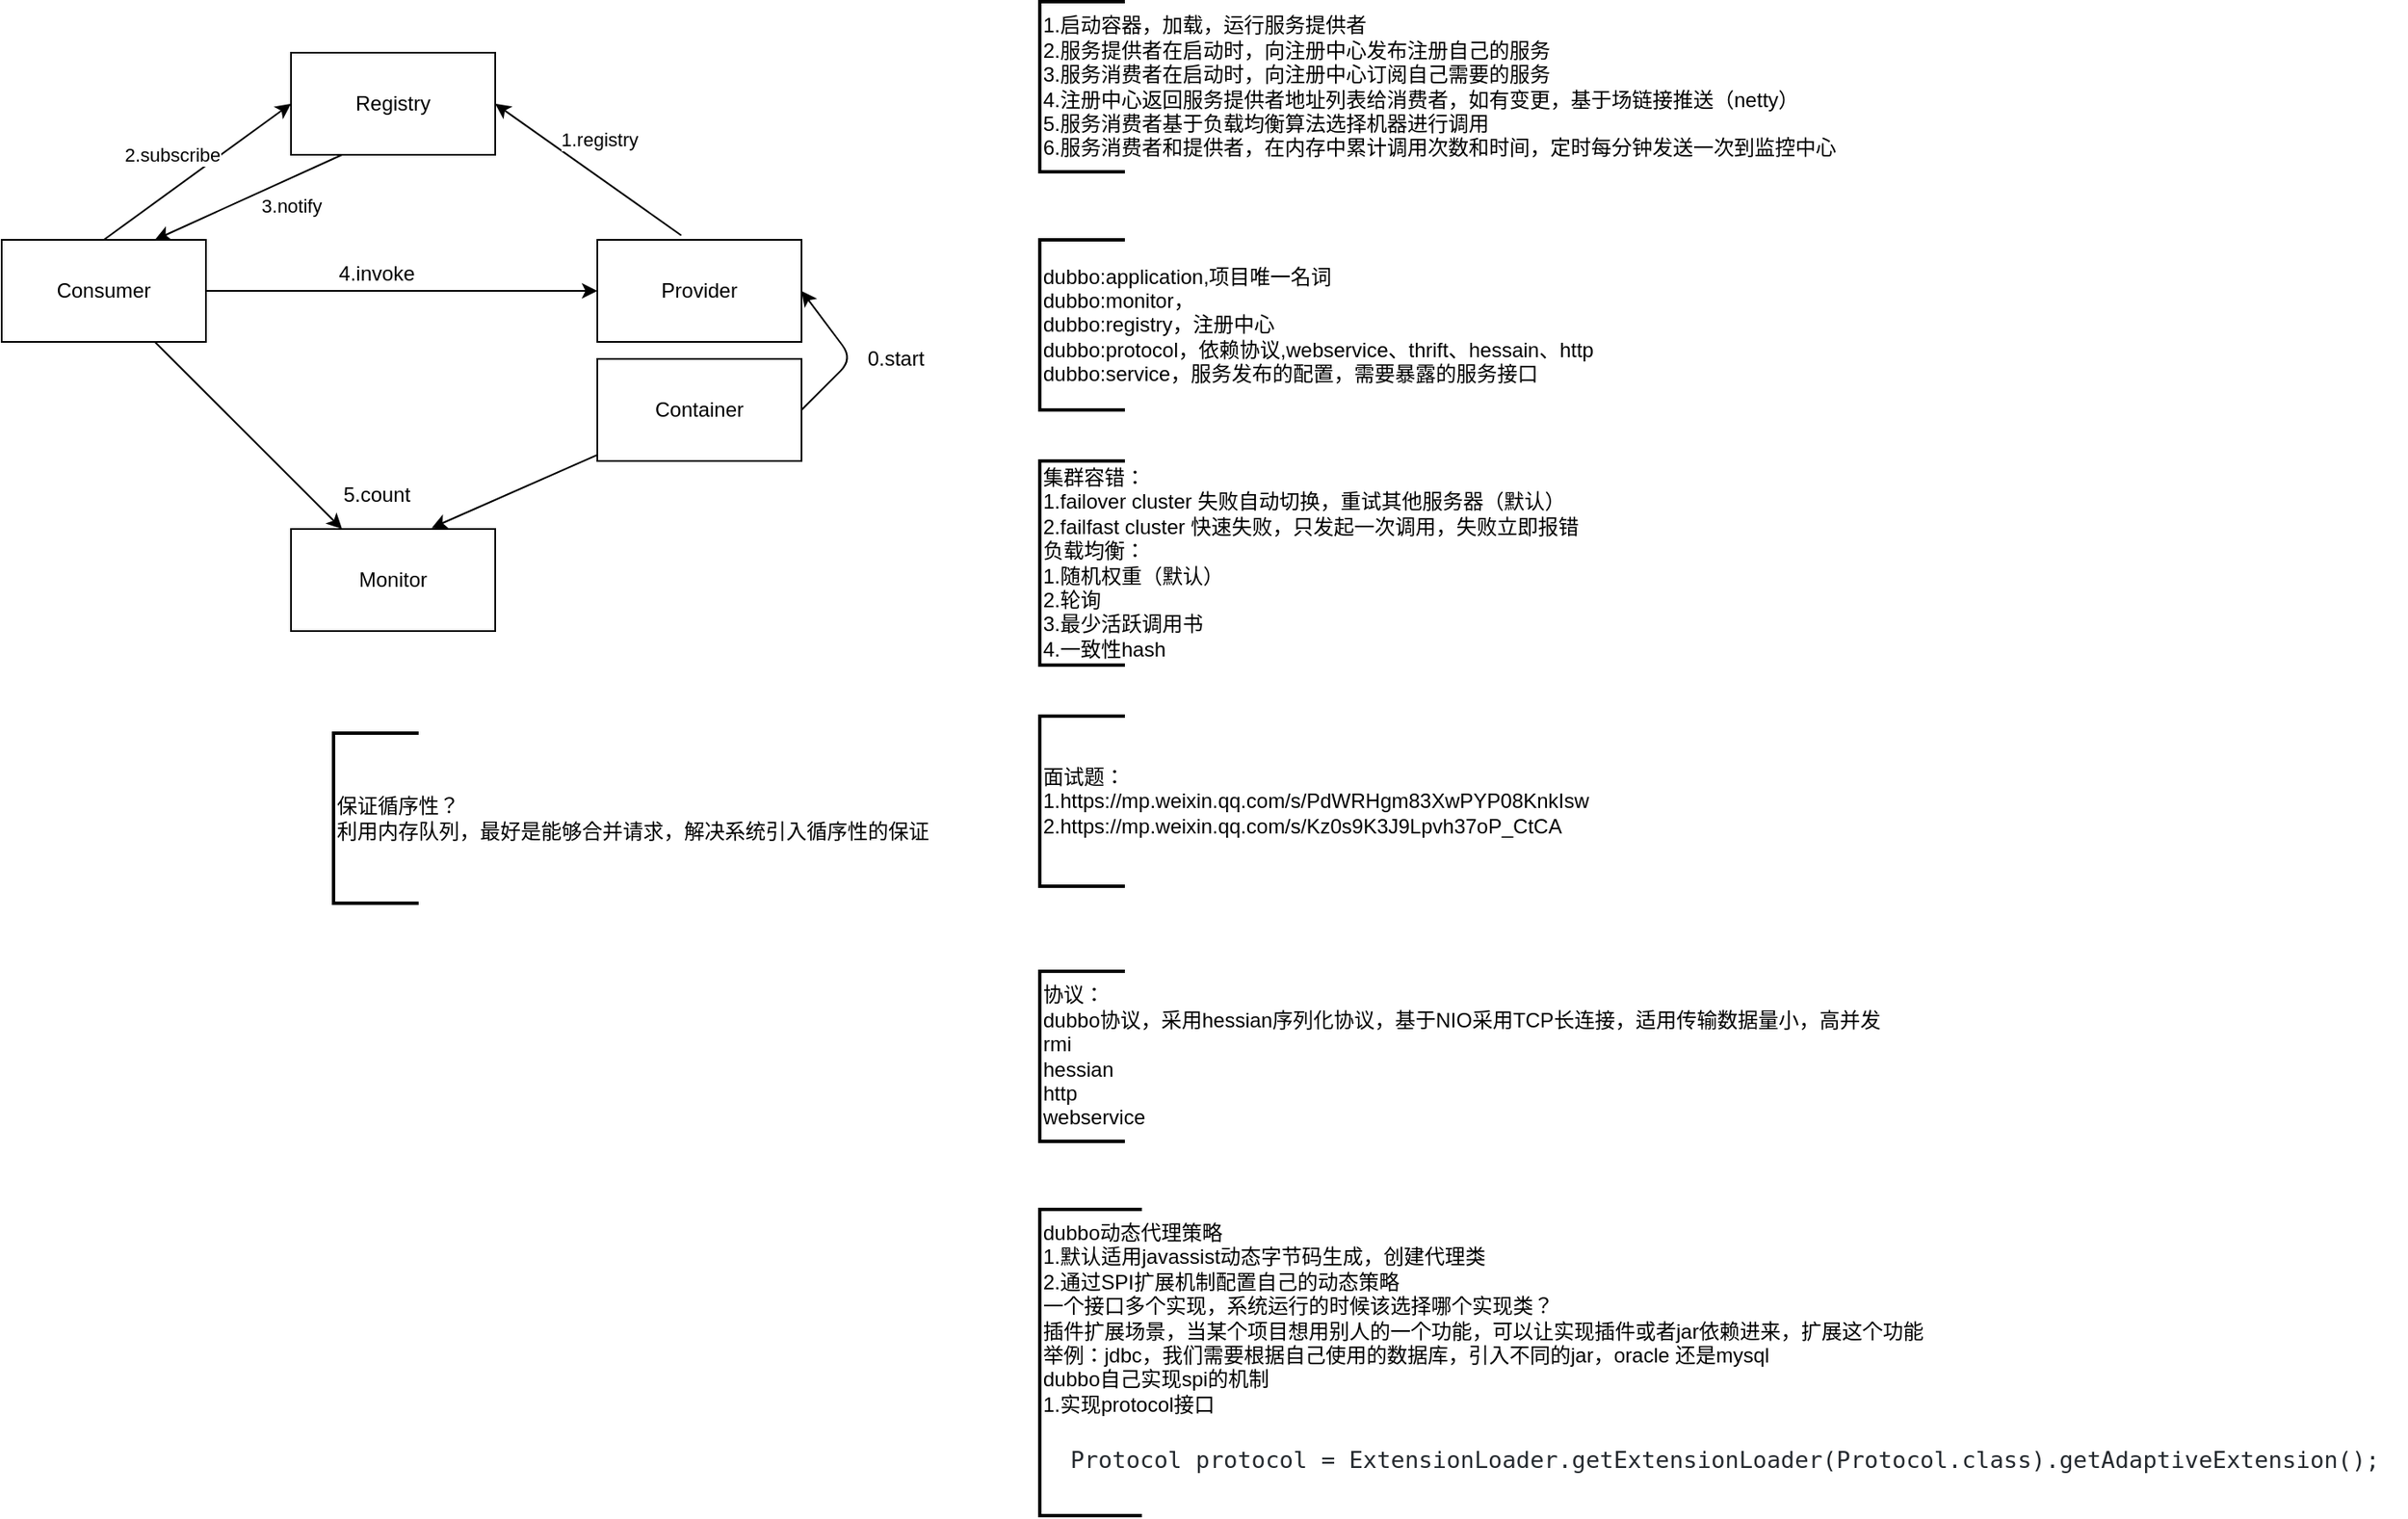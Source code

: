 <mxfile version="14.1.9" type="github">
  <diagram id="-2vOlbCm5UK6GnXF7qmE" name="Page-1">
    <mxGraphModel dx="652" dy="391" grid="1" gridSize="10" guides="1" tooltips="1" connect="1" arrows="1" fold="1" page="1" pageScale="1" pageWidth="827" pageHeight="1169" math="0" shadow="0">
      <root>
        <mxCell id="0" />
        <mxCell id="1" parent="0" />
        <mxCell id="QzGgwSaGUs0cwAOd74rH-1" value="Registry" style="rounded=0;whiteSpace=wrap;html=1;" parent="1" vertex="1">
          <mxGeometry x="330" y="70" width="120" height="60" as="geometry" />
        </mxCell>
        <mxCell id="QzGgwSaGUs0cwAOd74rH-14" style="edgeStyle=none;rounded=0;orthogonalLoop=1;jettySize=auto;html=1;" parent="1" source="QzGgwSaGUs0cwAOd74rH-2" target="QzGgwSaGUs0cwAOd74rH-3" edge="1">
          <mxGeometry relative="1" as="geometry" />
        </mxCell>
        <mxCell id="QzGgwSaGUs0cwAOd74rH-16" style="edgeStyle=none;rounded=0;orthogonalLoop=1;jettySize=auto;html=1;" parent="1" source="QzGgwSaGUs0cwAOd74rH-2" target="QzGgwSaGUs0cwAOd74rH-4" edge="1">
          <mxGeometry relative="1" as="geometry" />
        </mxCell>
        <mxCell id="QzGgwSaGUs0cwAOd74rH-2" value="Consumer" style="rounded=0;whiteSpace=wrap;html=1;" parent="1" vertex="1">
          <mxGeometry x="160" y="180" width="120" height="60" as="geometry" />
        </mxCell>
        <mxCell id="QzGgwSaGUs0cwAOd74rH-3" value="Provider" style="rounded=0;whiteSpace=wrap;html=1;" parent="1" vertex="1">
          <mxGeometry x="510" y="180" width="120" height="60" as="geometry" />
        </mxCell>
        <mxCell id="QzGgwSaGUs0cwAOd74rH-4" value="Monitor" style="rounded=0;whiteSpace=wrap;html=1;" parent="1" vertex="1">
          <mxGeometry x="330" y="350" width="120" height="60" as="geometry" />
        </mxCell>
        <mxCell id="QzGgwSaGUs0cwAOd74rH-17" style="edgeStyle=none;rounded=0;orthogonalLoop=1;jettySize=auto;html=1;entryX=0.689;entryY=-0.011;entryDx=0;entryDy=0;entryPerimeter=0;" parent="1" source="QzGgwSaGUs0cwAOd74rH-5" target="QzGgwSaGUs0cwAOd74rH-4" edge="1">
          <mxGeometry relative="1" as="geometry" />
        </mxCell>
        <mxCell id="QzGgwSaGUs0cwAOd74rH-5" value="Container" style="rounded=0;whiteSpace=wrap;html=1;" parent="1" vertex="1">
          <mxGeometry x="510" y="250" width="120" height="60" as="geometry" />
        </mxCell>
        <mxCell id="QzGgwSaGUs0cwAOd74rH-6" value="" style="endArrow=classic;html=1;entryX=1;entryY=0.5;entryDx=0;entryDy=0;exitX=0.411;exitY=-0.044;exitDx=0;exitDy=0;exitPerimeter=0;" parent="1" source="QzGgwSaGUs0cwAOd74rH-3" target="QzGgwSaGUs0cwAOd74rH-1" edge="1">
          <mxGeometry width="50" height="50" relative="1" as="geometry">
            <mxPoint x="520" y="200" as="sourcePoint" />
            <mxPoint x="570" y="150" as="targetPoint" />
          </mxGeometry>
        </mxCell>
        <mxCell id="QzGgwSaGUs0cwAOd74rH-7" value="1.registry" style="edgeLabel;html=1;align=center;verticalAlign=middle;resizable=0;points=[];" parent="QzGgwSaGUs0cwAOd74rH-6" vertex="1" connectable="0">
          <mxGeometry x="0.263" y="-1" relative="1" as="geometry">
            <mxPoint x="19.49" y="-7.44" as="offset" />
          </mxGeometry>
        </mxCell>
        <mxCell id="QzGgwSaGUs0cwAOd74rH-8" value="2.subscribe" style="endArrow=classic;html=1;exitX=0.5;exitY=0;exitDx=0;exitDy=0;" parent="1" source="QzGgwSaGUs0cwAOd74rH-2" edge="1">
          <mxGeometry x="-0.092" y="17" width="50" height="50" relative="1" as="geometry">
            <mxPoint x="280" y="150" as="sourcePoint" />
            <mxPoint x="330" y="100" as="targetPoint" />
            <mxPoint as="offset" />
          </mxGeometry>
        </mxCell>
        <mxCell id="QzGgwSaGUs0cwAOd74rH-10" value="" style="endArrow=classic;html=1;entryX=0.75;entryY=0;entryDx=0;entryDy=0;exitX=0.25;exitY=1;exitDx=0;exitDy=0;" parent="1" source="QzGgwSaGUs0cwAOd74rH-1" target="QzGgwSaGUs0cwAOd74rH-2" edge="1">
          <mxGeometry width="50" height="50" relative="1" as="geometry">
            <mxPoint x="330" y="200" as="sourcePoint" />
            <mxPoint x="380" y="150" as="targetPoint" />
          </mxGeometry>
        </mxCell>
        <mxCell id="QzGgwSaGUs0cwAOd74rH-11" value="3.notify" style="edgeLabel;html=1;align=center;verticalAlign=middle;resizable=0;points=[];" parent="QzGgwSaGUs0cwAOd74rH-10" vertex="1" connectable="0">
          <mxGeometry x="-0.24" y="1" relative="1" as="geometry">
            <mxPoint x="11.46" y="10.05" as="offset" />
          </mxGeometry>
        </mxCell>
        <mxCell id="QzGgwSaGUs0cwAOd74rH-12" value="" style="endArrow=classic;html=1;exitX=1;exitY=0.5;exitDx=0;exitDy=0;entryX=1;entryY=0.5;entryDx=0;entryDy=0;" parent="1" source="QzGgwSaGUs0cwAOd74rH-5" target="QzGgwSaGUs0cwAOd74rH-3" edge="1">
          <mxGeometry width="50" height="50" relative="1" as="geometry">
            <mxPoint x="650" y="310" as="sourcePoint" />
            <mxPoint x="700" y="260" as="targetPoint" />
            <Array as="points">
              <mxPoint x="660" y="250" />
            </Array>
          </mxGeometry>
        </mxCell>
        <mxCell id="QzGgwSaGUs0cwAOd74rH-13" value="0.start" style="text;html=1;align=center;verticalAlign=middle;resizable=0;points=[];autosize=1;" parent="1" vertex="1">
          <mxGeometry x="660" y="240" width="50" height="20" as="geometry" />
        </mxCell>
        <mxCell id="QzGgwSaGUs0cwAOd74rH-15" value="4.invoke" style="text;html=1;align=center;verticalAlign=middle;resizable=0;points=[];autosize=1;" parent="1" vertex="1">
          <mxGeometry x="350" y="190" width="60" height="20" as="geometry" />
        </mxCell>
        <mxCell id="QzGgwSaGUs0cwAOd74rH-18" value="5.count" style="text;html=1;align=center;verticalAlign=middle;resizable=0;points=[];autosize=1;" parent="1" vertex="1">
          <mxGeometry x="355" y="320" width="50" height="20" as="geometry" />
        </mxCell>
        <mxCell id="QzGgwSaGUs0cwAOd74rH-20" value="1.启动容器，加载，运行服务提供者&lt;br&gt;2.服务提供者在启动时，向注册中心发布注册自己的服务&lt;br&gt;3.服务消费者在启动时，向注册中心订阅自己需要的服务&lt;br&gt;4.注册中心返回服务提供者地址列表给消费者，如有变更，基于场链接推送（netty）&lt;br&gt;5.服务消费者基于负载均衡算法选择机器进行调用&lt;br&gt;6.服务消费者和提供者，在内存中累计调用次数和时间，定时每分钟发送一次到监控中心" style="strokeWidth=2;html=1;shape=mxgraph.flowchart.annotation_1;align=left;pointerEvents=1;" parent="1" vertex="1">
          <mxGeometry x="770" y="40" width="50" height="100" as="geometry" />
        </mxCell>
        <mxCell id="QzGgwSaGUs0cwAOd74rH-21" value="dubbo:application,项目唯一名词&lt;br&gt;dubbo:monitor，&lt;br&gt;dubbo:registry，注册中心&lt;br&gt;dubbo:protocol，依赖协议,webservice、thrift、hessain、http&lt;br&gt;dubbo:service，服务发布的配置，需要暴露的服务接口" style="strokeWidth=2;html=1;shape=mxgraph.flowchart.annotation_1;align=left;pointerEvents=1;" parent="1" vertex="1">
          <mxGeometry x="770" y="180" width="50" height="100" as="geometry" />
        </mxCell>
        <mxCell id="QzGgwSaGUs0cwAOd74rH-22" value="集群容错：&lt;br&gt;1.failover cluster 失败自动切换，重试其他服务器（默认）&lt;br&gt;2.failfast cluster 快速失败，只发起一次调用，失败立即报错&lt;br&gt;负载均衡：&lt;br&gt;1.随机权重（默认）&lt;br&gt;2.轮询&lt;br&gt;3.最少活跃调用书&lt;br&gt;4.一致性hash" style="strokeWidth=2;html=1;shape=mxgraph.flowchart.annotation_1;align=left;pointerEvents=1;" parent="1" vertex="1">
          <mxGeometry x="770" y="310" width="50" height="120" as="geometry" />
        </mxCell>
        <mxCell id="QzGgwSaGUs0cwAOd74rH-23" value="面试题：&lt;br&gt;1.https://mp.weixin.qq.com/s/PdWRHgm83XwPYP08KnkIsw&lt;br&gt;2.https://mp.weixin.qq.com/s/Kz0s9K3J9Lpvh37oP_CtCA" style="strokeWidth=2;html=1;shape=mxgraph.flowchart.annotation_1;align=left;pointerEvents=1;" parent="1" vertex="1">
          <mxGeometry x="770" y="460" width="50" height="100" as="geometry" />
        </mxCell>
        <mxCell id="gHSD-VTmvuO6psi_np3N-1" value="协议：&lt;br&gt;dubbo协议，采用hessian序列化协议，基于NIO采用TCP长连接，适用传输数据量小，高并发&lt;br&gt;rmi&lt;br&gt;hessian&lt;br&gt;http&lt;br&gt;webservice" style="strokeWidth=2;html=1;shape=mxgraph.flowchart.annotation_1;align=left;pointerEvents=1;" vertex="1" parent="1">
          <mxGeometry x="770" y="610" width="50" height="100" as="geometry" />
        </mxCell>
        <mxCell id="gHSD-VTmvuO6psi_np3N-2" value="dubbo动态代理策略&lt;br&gt;1.默认适用javassist动态字节码生成，创建代理类&lt;br&gt;2.通过SPI扩展机制配置自己的动态策略&lt;br&gt;一个接口多个实现，系统运行的时候该选择哪个实现类？&lt;br&gt;插件扩展场景，当某个项目想用别人的一个功能，可以让实现插件或者jar依赖进来，扩展这个功能&lt;br&gt;举例：jdbc，我们需要根据自己使用的数据库，引入不同的jar，oracle 还是mysql&lt;br&gt;dubbo自己实现spi的机制&lt;br&gt;1.实现protocol接口&lt;br&gt;&lt;pre style=&quot;box-sizing: border-box ; font-family: , &amp;#34;consolas&amp;#34; , &amp;#34;liberation mono&amp;#34; , &amp;#34;menlo&amp;#34; , monospace ; font-size: 13.6px ; margin-top: 0px ; margin-bottom: 0px ; overflow-wrap: normal ; padding: 16px ; overflow: auto ; line-height: 1.45 ; border-radius: 6px ; word-break: normal ; color: rgb(36 , 41 , 46)&quot;&gt;&lt;span class=&quot;pl-smi&quot; style=&quot;box-sizing: border-box&quot;&gt;Protocol&lt;/span&gt; protocol &lt;span class=&quot;pl-k&quot; style=&quot;box-sizing: border-box&quot;&gt;=&lt;/span&gt; &lt;span class=&quot;pl-smi&quot; style=&quot;box-sizing: border-box&quot;&gt;ExtensionLoader&lt;/span&gt;&lt;span class=&quot;pl-k&quot; style=&quot;box-sizing: border-box&quot;&gt;.&lt;/span&gt;getExtensionLoader(&lt;span class=&quot;pl-smi&quot; style=&quot;box-sizing: border-box&quot;&gt;Protocol&lt;/span&gt;&lt;span class=&quot;pl-k&quot; style=&quot;box-sizing: border-box&quot;&gt;.&lt;/span&gt;class)&lt;span class=&quot;pl-k&quot; style=&quot;box-sizing: border-box&quot;&gt;.&lt;/span&gt;getAdaptiveExtension();&lt;/pre&gt;" style="strokeWidth=2;html=1;shape=mxgraph.flowchart.annotation_1;align=left;pointerEvents=1;" vertex="1" parent="1">
          <mxGeometry x="770" y="750" width="60" height="180" as="geometry" />
        </mxCell>
        <mxCell id="gHSD-VTmvuO6psi_np3N-3" value="保证循序性？&lt;br&gt;利用内存队列，最好是能够合并请求，解决系统引入循序性的保证" style="strokeWidth=2;html=1;shape=mxgraph.flowchart.annotation_1;align=left;pointerEvents=1;" vertex="1" parent="1">
          <mxGeometry x="355" y="470" width="50" height="100" as="geometry" />
        </mxCell>
      </root>
    </mxGraphModel>
  </diagram>
</mxfile>
